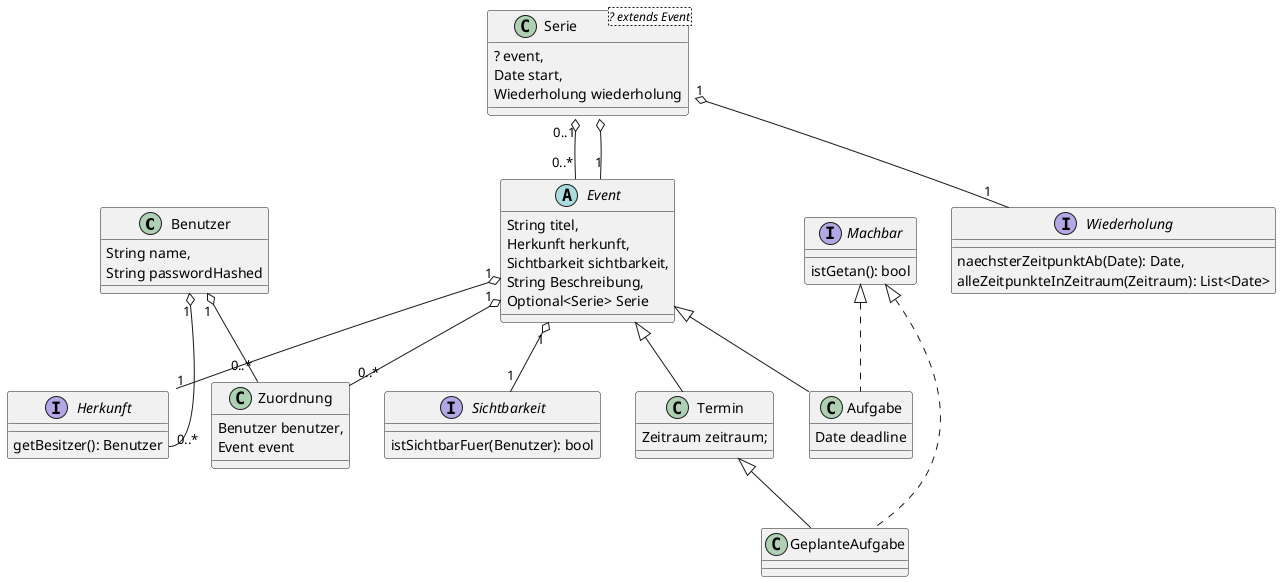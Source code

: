 @startuml
class Benutzer{
    String name,
    String passwordHashed
}
class Serie<? extends Event>{
    ? event,
    Date start,
    Wiederholung wiederholung
}

abstract class Event{
    String titel,
    Herkunft herkunft,
    Sichtbarkeit sichtbarkeit,
    String Beschreibung,
    Optional<Serie> Serie
}

Serie "0..1" o-- "0..*" Event
Serie::defaultEvent o-- "1" Event

interface Herkunft{
    getBesitzer(): Benutzer
}

Event "1" o-- "1" Herkunft

interface Sichtbarkeit{
    istSichtbarFuer(Benutzer): bool
}

Event "1" o-- "1" Sichtbarkeit



interface Machbar{
    istGetan(): bool
}

class Aufgabe extends Event implements Machbar{
    Date deadline
}

class GeplanteAufgabe extends Termin implements Machbar {

}

interface Wiederholung{
    naechsterZeitpunktAb(Date): Date,
    alleZeitpunkteInZeitraum(Zeitraum): List<Date>
}

class Termin extends Event{
    Zeitraum zeitraum;
}

class Zuordnung{
    Benutzer benutzer,
    Event event
}



Event "1" o-- "0..*" Zuordnung
Benutzer "1" o-- "0..*" Zuordnung
Benutzer "1" o-- "0..*" Herkunft::getBesitzer

Serie "1" o-- "1" Wiederholung

@enduml